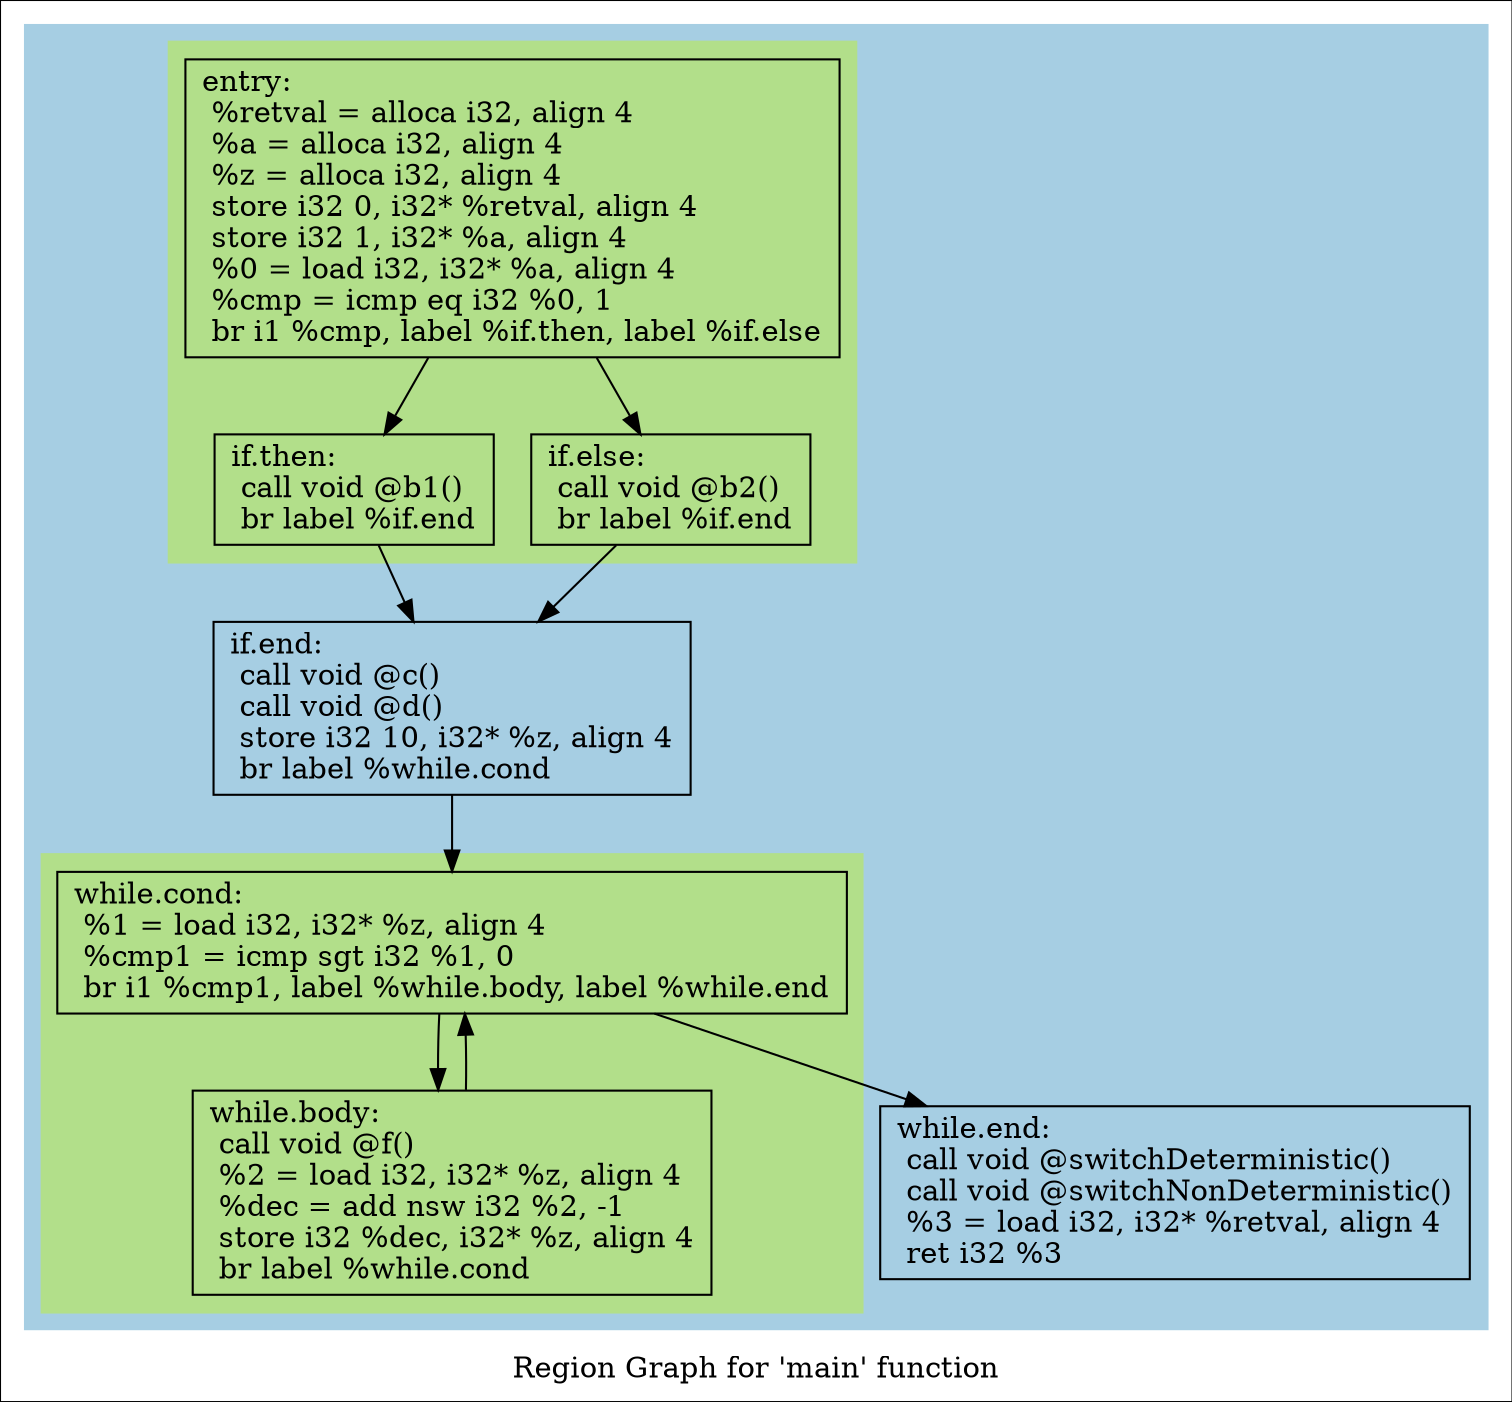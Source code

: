 digraph "Region Graph for 'main' function" {
	label="Region Graph for 'main' function";

	Node0x557b12680cd0 [shape=record,label="{entry:\l  %retval = alloca i32, align 4\l  %a = alloca i32, align 4\l  %z = alloca i32, align 4\l  store i32 0, i32* %retval, align 4\l  store i32 1, i32* %a, align 4\l  %0 = load i32, i32* %a, align 4\l  %cmp = icmp eq i32 %0, 1\l  br i1 %cmp, label %if.then, label %if.else\l}"];
	Node0x557b12680cd0 -> Node0x557b12680e10;
	Node0x557b12680cd0 -> Node0x557b12680b10;
	Node0x557b12680e10 [shape=record,label="{if.then:                                          \l  call void @b1()\l  br label %if.end\l}"];
	Node0x557b12680e10 -> Node0x557b12680060;
	Node0x557b12680060 [shape=record,label="{if.end:                                           \l  call void @c()\l  call void @d()\l  store i32 10, i32* %z, align 4\l  br label %while.cond\l}"];
	Node0x557b12680060 -> Node0x557b1267f3c0;
	Node0x557b1267f3c0 [shape=record,label="{while.cond:                                       \l  %1 = load i32, i32* %z, align 4\l  %cmp1 = icmp sgt i32 %1, 0\l  br i1 %cmp1, label %while.body, label %while.end\l}"];
	Node0x557b1267f3c0 -> Node0x557b1267ef30;
	Node0x557b1267f3c0 -> Node0x557b12681160;
	Node0x557b1267ef30 [shape=record,label="{while.body:                                       \l  call void @f()\l  %2 = load i32, i32* %z, align 4\l  %dec = add nsw i32 %2, -1\l  store i32 %dec, i32* %z, align 4\l  br label %while.cond\l}"];
	Node0x557b1267ef30 -> Node0x557b1267f3c0[constraint=false];
	Node0x557b12681160 [shape=record,label="{while.end:                                        \l  call void @switchDeterministic()\l  call void @switchNonDeterministic()\l  %3 = load i32, i32* %retval, align 4\l  ret i32 %3\l}"];
	Node0x557b12680b10 [shape=record,label="{if.else:                                          \l  call void @b2()\l  br label %if.end\l}"];
	Node0x557b12680b10 -> Node0x557b12680060;
	colorscheme = "paired12"
        subgraph cluster_0x557b12686c00 {
          label = "";
          style = filled;
          color = 1
          subgraph cluster_0x557b12666e20 {
            label = "";
            style = filled;
            color = 3
            Node0x557b12680cd0;
            Node0x557b12680e10;
            Node0x557b12680b10;
          }
          subgraph cluster_0x557b12686a70 {
            label = "";
            style = filled;
            color = 3
            Node0x557b1267f3c0;
            Node0x557b1267ef30;
          }
          Node0x557b12680060;
          Node0x557b12681160;
        }
}
